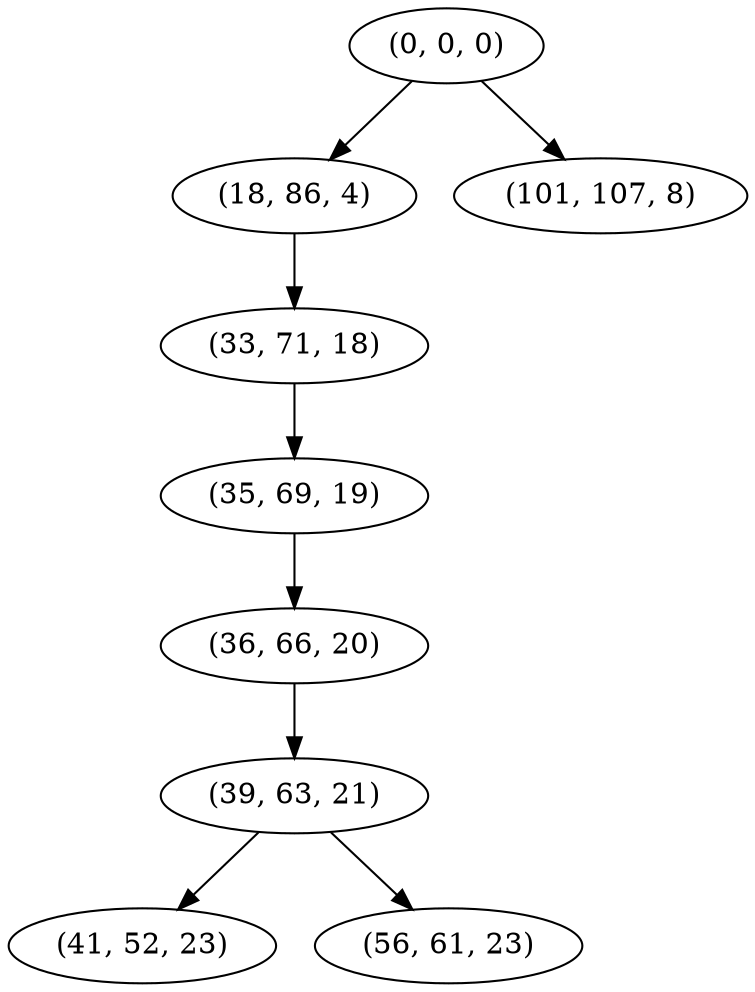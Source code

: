 digraph tree {
    "(0, 0, 0)";
    "(18, 86, 4)";
    "(33, 71, 18)";
    "(35, 69, 19)";
    "(36, 66, 20)";
    "(39, 63, 21)";
    "(41, 52, 23)";
    "(56, 61, 23)";
    "(101, 107, 8)";
    "(0, 0, 0)" -> "(18, 86, 4)";
    "(0, 0, 0)" -> "(101, 107, 8)";
    "(18, 86, 4)" -> "(33, 71, 18)";
    "(33, 71, 18)" -> "(35, 69, 19)";
    "(35, 69, 19)" -> "(36, 66, 20)";
    "(36, 66, 20)" -> "(39, 63, 21)";
    "(39, 63, 21)" -> "(41, 52, 23)";
    "(39, 63, 21)" -> "(56, 61, 23)";
}

